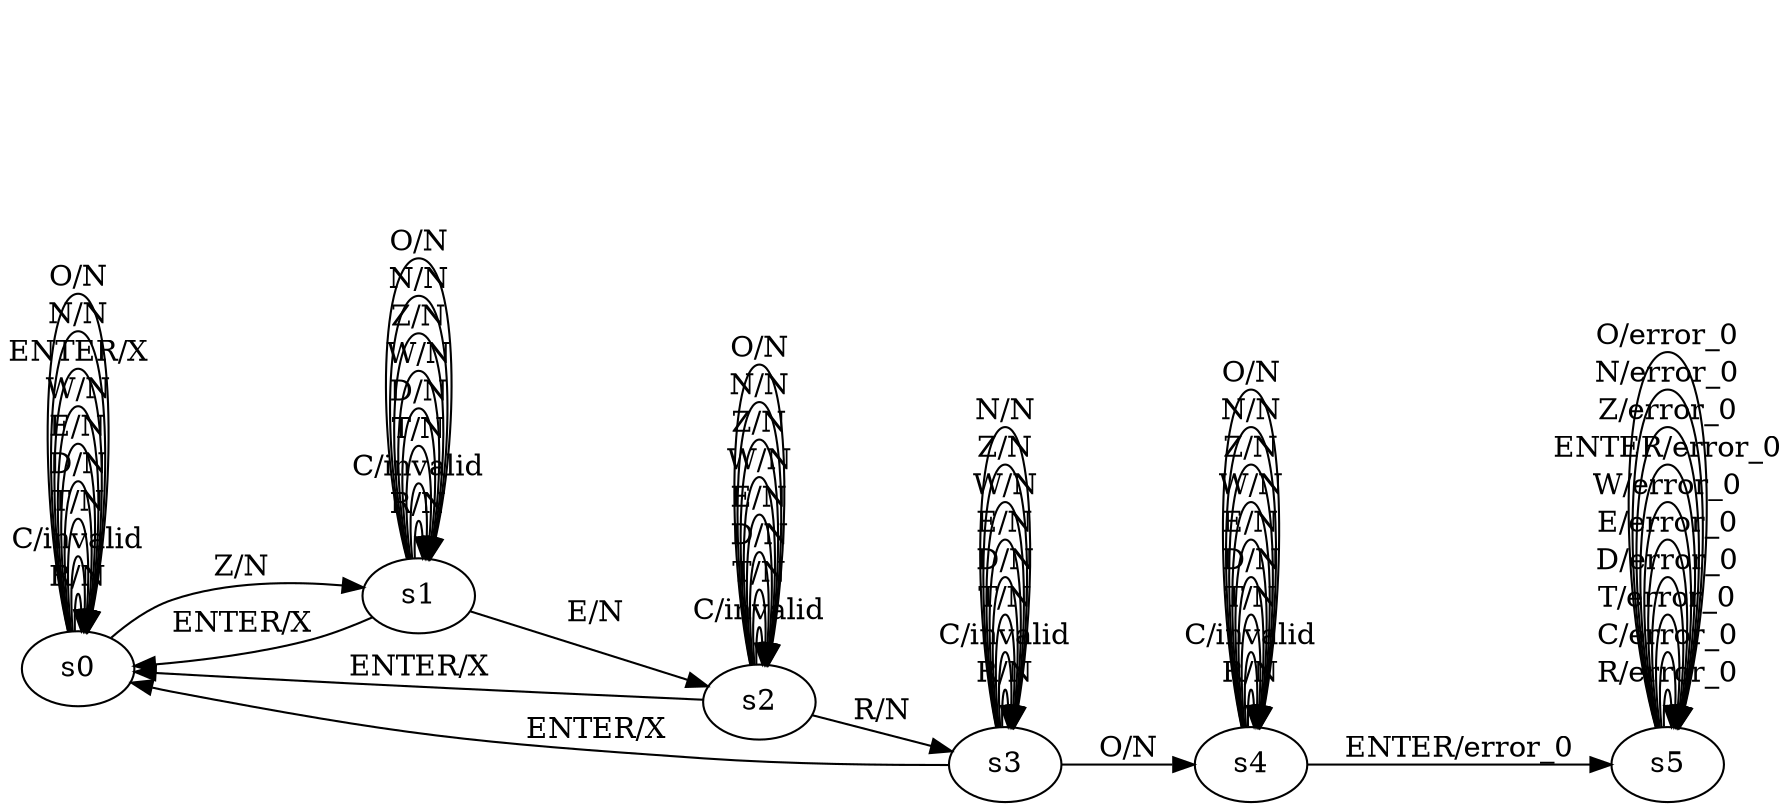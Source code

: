 digraph {
rankdir=LR
	s0 [color="black"]
	s0 -> s0 [ label="R/N" color="black"]
	s0 -> s0 [ label="C/invalid" color="black"]
	s0 -> s0 [ label="T/N" color="black"]
	s0 -> s0 [ label="D/N" color="black"]
	s0 -> s0 [ label="E/N" color="black"]
	s0 -> s0 [ label="W/N" color="black"]
	s0 -> s0 [ label="ENTER/X" color="black"]
	s0 -> s1 [ label="Z/N" color="black"]
	s0 -> s0 [ label="N/N" color="black"]
	s0 -> s0 [ label="O/N" color="black"]
	s1 [color="black"]
	s1 -> s1 [ label="R/N" color="black"]
	s1 -> s1 [ label="C/invalid" color="black"]
	s1 -> s1 [ label="T/N" color="black"]
	s1 -> s1 [ label="D/N" color="black"]
	s1 -> s2 [ label="E/N" color="black"]
	s1 -> s1 [ label="W/N" color="black"]
	s1 -> s0 [ label="ENTER/X" color="black"]
	s1 -> s1 [ label="Z/N" color="black"]
	s1 -> s1 [ label="N/N" color="black"]
	s1 -> s1 [ label="O/N" color="black"]
	s2 [color="black"]
	s2 -> s3 [ label="R/N" color="black"]
	s2 -> s2 [ label="C/invalid" color="black"]
	s2 -> s2 [ label="T/N" color="black"]
	s2 -> s2 [ label="D/N" color="black"]
	s2 -> s2 [ label="E/N" color="black"]
	s2 -> s2 [ label="W/N" color="black"]
	s2 -> s0 [ label="ENTER/X" color="black"]
	s2 -> s2 [ label="Z/N" color="black"]
	s2 -> s2 [ label="N/N" color="black"]
	s2 -> s2 [ label="O/N" color="black"]
	s3 [color="black"]
	s3 -> s3 [ label="R/N" color="black"]
	s3 -> s3 [ label="C/invalid" color="black"]
	s3 -> s3 [ label="T/N" color="black"]
	s3 -> s3 [ label="D/N" color="black"]
	s3 -> s3 [ label="E/N" color="black"]
	s3 -> s3 [ label="W/N" color="black"]
	s3 -> s0 [ label="ENTER/X" color="black"]
	s3 -> s3 [ label="Z/N" color="black"]
	s3 -> s3 [ label="N/N" color="black"]
	s3 -> s4 [ label="O/N" color="black"]
	s4 [color="black"]
	s4 -> s4 [ label="R/N" color="black"]
	s4 -> s4 [ label="C/invalid" color="black"]
	s4 -> s4 [ label="T/N" color="black"]
	s4 -> s4 [ label="D/N" color="black"]
	s4 -> s4 [ label="E/N" color="black"]
	s4 -> s4 [ label="W/N" color="black"]
	s4 -> s5 [ label="ENTER/error_0" color="black"]
	s4 -> s4 [ label="Z/N" color="black"]
	s4 -> s4 [ label="N/N" color="black"]
	s4 -> s4 [ label="O/N" color="black"]
	s5 [color="black"]
	s5 -> s5 [ label="R/error_0" color="black"]
	s5 -> s5 [ label="C/error_0" color="black"]
	s5 -> s5 [ label="T/error_0" color="black"]
	s5 -> s5 [ label="D/error_0" color="black"]
	s5 -> s5 [ label="E/error_0" color="black"]
	s5 -> s5 [ label="W/error_0" color="black"]
	s5 -> s5 [ label="ENTER/error_0" color="black"]
	s5 -> s5 [ label="Z/error_0" color="black"]
	s5 -> s5 [ label="N/error_0" color="black"]
	s5 -> s5 [ label="O/error_0" color="black"]
}
